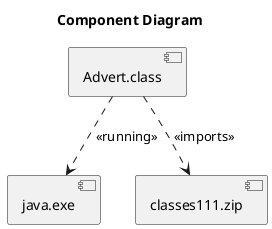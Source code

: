 @startuml

'p301
'Component Diagram Homework

title Component Diagram

[Advert.class] as class
[java.exe] as java
[classes111.zip] as zip

class ..> java : <<running>>
class ..> zip : <<imports>>

@enduml